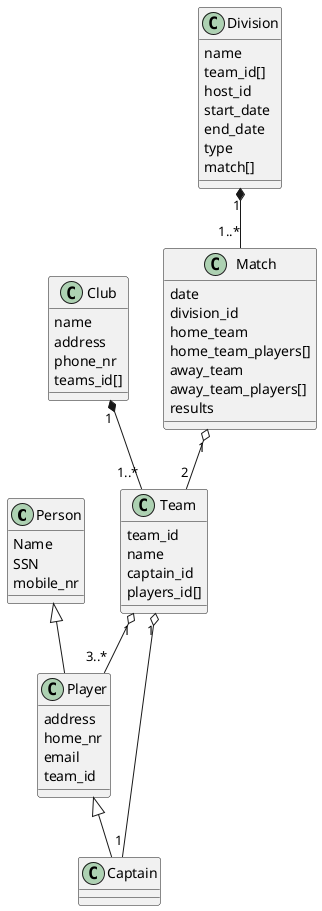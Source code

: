 @startuml lol

Person <|-- Player
Player <|-- Captain
Team "1" o-- "3..*" Player
Team "1" o-- "1" Captain
Club "1" *-- "1..*" Team 
Match "1" o-- "2" Team 
Division "1" *-- "1..*" Match  

class Person {
    Name
    SSN
    mobile_nr
}
class Player {
    address
    home_nr
    email
    team_id
}
class Captain {
}
class Club {
    name
    address
    phone_nr
    teams_id[]
}
class Team {
    team_id
    name
    captain_id
    players_id[]
}
class Division {
    name
    team_id[]
    host_id
    start_date
    end_date
    type
    match[]
}
class Match {
    date
    division_id
    home_team
    home_team_players[]
    away_team
    away_team_players[]
    results
}

@enduml